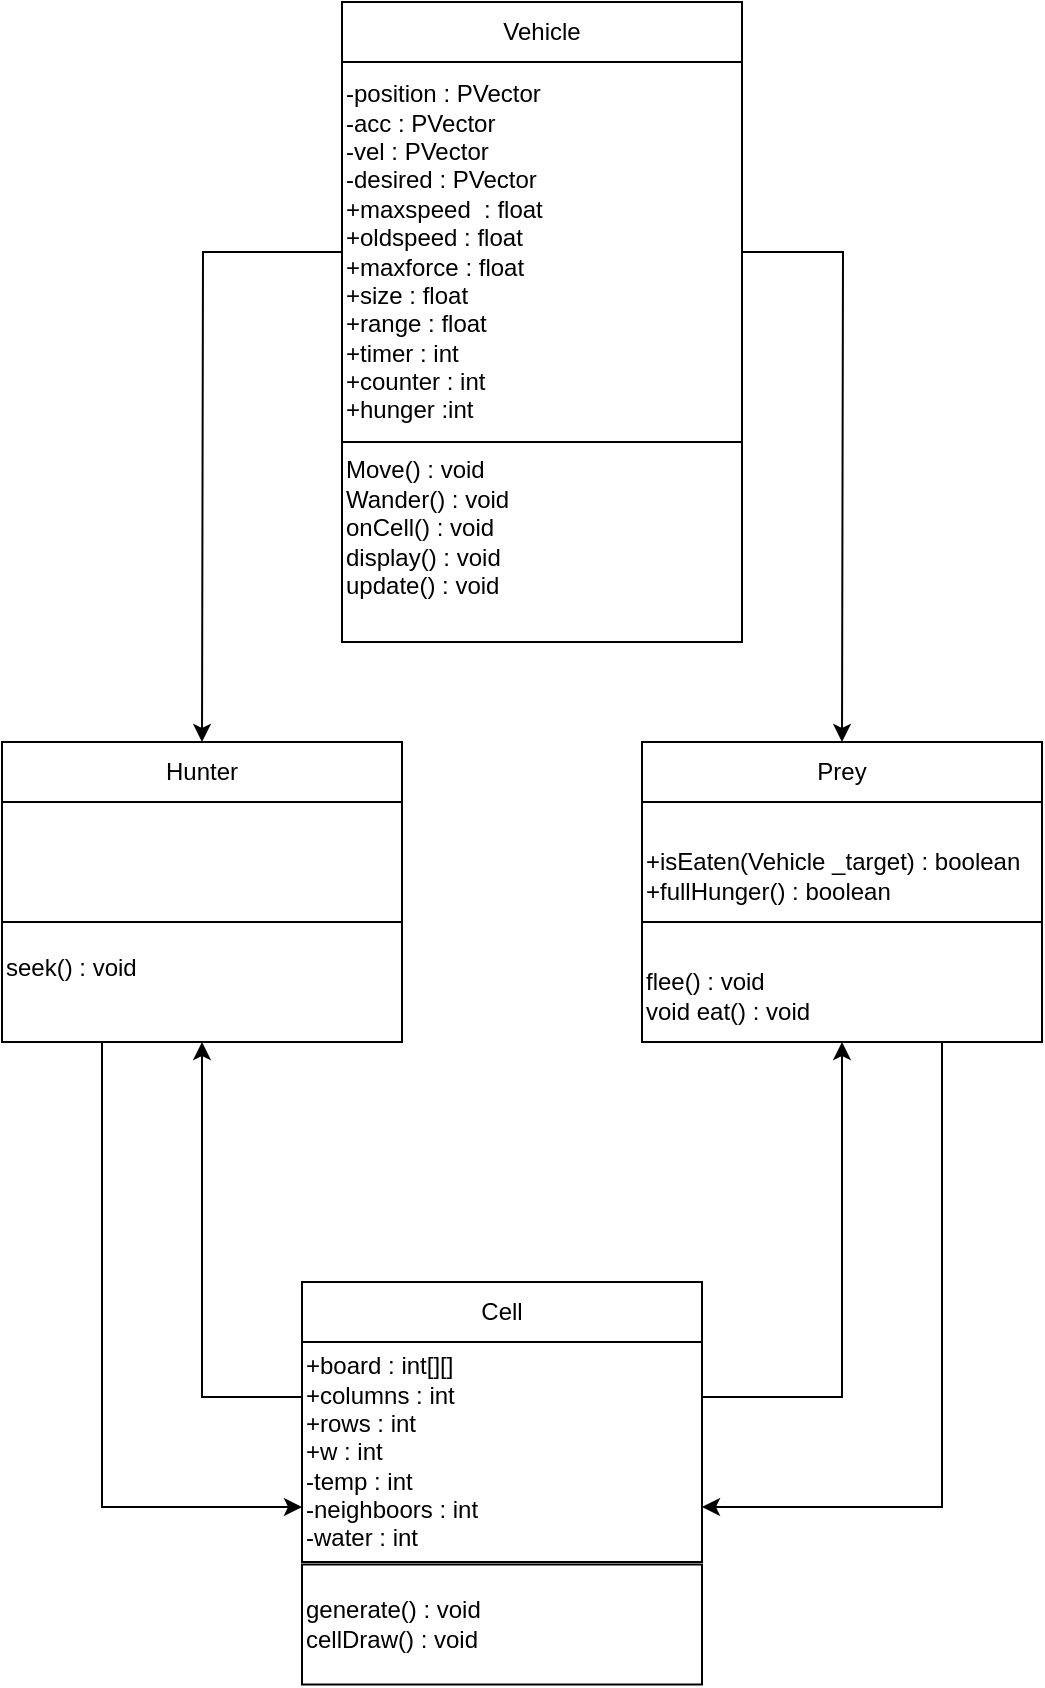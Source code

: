 <mxfile version="21.3.8" type="device">
  <diagram name="Page-1" id="929967ad-93f9-6ef4-fab6-5d389245f69c">
    <mxGraphModel dx="1434" dy="754" grid="1" gridSize="10" guides="1" tooltips="1" connect="1" arrows="1" fold="1" page="1" pageScale="1.5" pageWidth="1169" pageHeight="826" background="none" math="0" shadow="0">
      <root>
        <mxCell id="0" style=";html=1;" />
        <mxCell id="1" style=";html=1;" parent="0" />
        <mxCell id="h_HcGu4XLxo1wrH9jKgV-256" value="Vehicle" style="rounded=0;whiteSpace=wrap;html=1;labelBackgroundColor=none;" vertex="1" parent="1">
          <mxGeometry x="270" y="20" width="200" height="30" as="geometry" />
        </mxCell>
        <mxCell id="h_HcGu4XLxo1wrH9jKgV-257" value="-position : PVector &lt;br&gt;-acc : PVector &lt;br&gt;-vel : PVector &lt;br&gt;-desired : PVector &lt;br&gt;+maxspeed&amp;nbsp; : float &lt;br&gt;+oldspeed : float &lt;br&gt;+maxforce : float &lt;br&gt;+size : float &lt;br&gt;+range : float &lt;br&gt;+timer : int &lt;br&gt;+counter : int &lt;br&gt;+hunger :int " style="rounded=0;whiteSpace=wrap;html=1;align=left;labelBackgroundColor=none;" vertex="1" parent="1">
          <mxGeometry x="270" y="50" width="200" height="190" as="geometry" />
        </mxCell>
        <mxCell id="h_HcGu4XLxo1wrH9jKgV-258" value="&lt;div&gt;Move() : void &lt;/div&gt;&lt;div&gt;Wander() : void &lt;/div&gt;&lt;div&gt;onCell() : void&lt;br&gt;&lt;/div&gt;&lt;div&gt;display() : void&lt;br&gt;update() : void&lt;/div&gt;&lt;div&gt;&lt;br&gt;&lt;/div&gt;" style="rounded=0;html=1;align=left;whiteSpace=wrap;spacingTop=0;spacing=2;spacingRight=0;spacingLeft=0;labelBackgroundColor=none;" vertex="1" parent="1">
          <mxGeometry x="270" y="240" width="200" height="100" as="geometry" />
        </mxCell>
        <mxCell id="h_HcGu4XLxo1wrH9jKgV-259" style="edgeStyle=orthogonalEdgeStyle;rounded=0;orthogonalLoop=1;jettySize=auto;html=1;exitX=0.25;exitY=1;exitDx=0;exitDy=0;entryX=0;entryY=0.75;entryDx=0;entryDy=0;" edge="1" parent="1" source="h_HcGu4XLxo1wrH9jKgV-263" target="h_HcGu4XLxo1wrH9jKgV-272">
          <mxGeometry relative="1" as="geometry" />
        </mxCell>
        <mxCell id="h_HcGu4XLxo1wrH9jKgV-260" value="Hunter" style="rounded=0;whiteSpace=wrap;html=1;labelBackgroundColor=none;" vertex="1" parent="1">
          <mxGeometry x="100" y="390" width="200" height="30" as="geometry" />
        </mxCell>
        <mxCell id="h_HcGu4XLxo1wrH9jKgV-261" value="" style="rounded=0;whiteSpace=wrap;html=1;align=left;labelBackgroundColor=none;" vertex="1" parent="1">
          <mxGeometry x="100" y="420" width="200" height="60" as="geometry" />
        </mxCell>
        <mxCell id="h_HcGu4XLxo1wrH9jKgV-262" style="edgeStyle=orthogonalEdgeStyle;rounded=0;orthogonalLoop=1;jettySize=auto;html=1;exitX=0;exitY=0.5;exitDx=0;exitDy=0;" edge="1" parent="1" source="h_HcGu4XLxo1wrH9jKgV-257">
          <mxGeometry relative="1" as="geometry">
            <mxPoint x="200" y="390" as="targetPoint" />
          </mxGeometry>
        </mxCell>
        <mxCell id="h_HcGu4XLxo1wrH9jKgV-263" value="&lt;div&gt;seek() : void&lt;/div&gt;&lt;div&gt;&lt;br&gt;&lt;/div&gt;" style="rounded=0;html=1;align=left;whiteSpace=wrap;spacingTop=0;spacing=2;spacingRight=0;spacingLeft=0;labelBackgroundColor=none;" vertex="1" parent="1">
          <mxGeometry x="100" y="480" width="200" height="60" as="geometry" />
        </mxCell>
        <mxCell id="h_HcGu4XLxo1wrH9jKgV-264" style="edgeStyle=orthogonalEdgeStyle;rounded=0;orthogonalLoop=1;jettySize=auto;html=1;exitX=0.75;exitY=1;exitDx=0;exitDy=0;entryX=1;entryY=0.75;entryDx=0;entryDy=0;" edge="1" parent="1" source="h_HcGu4XLxo1wrH9jKgV-268" target="h_HcGu4XLxo1wrH9jKgV-272">
          <mxGeometry relative="1" as="geometry" />
        </mxCell>
        <mxCell id="h_HcGu4XLxo1wrH9jKgV-265" value="Prey" style="rounded=0;whiteSpace=wrap;html=1;labelBackgroundColor=none;" vertex="1" parent="1">
          <mxGeometry x="420" y="390" width="200" height="30" as="geometry" />
        </mxCell>
        <mxCell id="h_HcGu4XLxo1wrH9jKgV-266" value="&lt;br&gt;+isEaten(Vehicle _target) : boolean&lt;br&gt;+fullHunger() : boolean " style="rounded=0;whiteSpace=wrap;html=1;align=left;labelBackgroundColor=none;" vertex="1" parent="1">
          <mxGeometry x="420" y="420" width="200" height="60" as="geometry" />
        </mxCell>
        <mxCell id="h_HcGu4XLxo1wrH9jKgV-267" style="edgeStyle=orthogonalEdgeStyle;rounded=0;orthogonalLoop=1;jettySize=auto;html=1;exitX=1;exitY=0.5;exitDx=0;exitDy=0;" edge="1" parent="1" source="h_HcGu4XLxo1wrH9jKgV-257">
          <mxGeometry relative="1" as="geometry">
            <mxPoint x="520" y="390" as="targetPoint" />
          </mxGeometry>
        </mxCell>
        <mxCell id="h_HcGu4XLxo1wrH9jKgV-268" value="&lt;div&gt;&lt;br&gt;&lt;/div&gt;&lt;div&gt;flee() : void&lt;br&gt;void eat() : void&lt;/div&gt;" style="rounded=0;html=1;align=left;whiteSpace=wrap;spacingTop=0;spacing=2;spacingRight=0;spacingLeft=0;labelBackgroundColor=none;" vertex="1" parent="1">
          <mxGeometry x="420" y="480" width="200" height="60" as="geometry" />
        </mxCell>
        <mxCell id="h_HcGu4XLxo1wrH9jKgV-269" value="Cell" style="rounded=0;whiteSpace=wrap;html=1;labelBackgroundColor=none;" vertex="1" parent="1">
          <mxGeometry x="250" y="660" width="200" height="30" as="geometry" />
        </mxCell>
        <mxCell id="h_HcGu4XLxo1wrH9jKgV-270" style="edgeStyle=orthogonalEdgeStyle;rounded=0;orthogonalLoop=1;jettySize=auto;html=1;exitX=0;exitY=0.25;exitDx=0;exitDy=0;entryX=0.5;entryY=1;entryDx=0;entryDy=0;" edge="1" parent="1" source="h_HcGu4XLxo1wrH9jKgV-272" target="h_HcGu4XLxo1wrH9jKgV-263">
          <mxGeometry relative="1" as="geometry" />
        </mxCell>
        <mxCell id="h_HcGu4XLxo1wrH9jKgV-271" style="edgeStyle=orthogonalEdgeStyle;rounded=0;orthogonalLoop=1;jettySize=auto;html=1;exitX=1;exitY=0.25;exitDx=0;exitDy=0;entryX=0.5;entryY=1;entryDx=0;entryDy=0;" edge="1" parent="1" source="h_HcGu4XLxo1wrH9jKgV-272" target="h_HcGu4XLxo1wrH9jKgV-268">
          <mxGeometry relative="1" as="geometry" />
        </mxCell>
        <mxCell id="h_HcGu4XLxo1wrH9jKgV-272" value="&lt;div&gt;+board : int[][] &lt;br&gt;&lt;/div&gt;&lt;div&gt;+columns : int &lt;/div&gt;&lt;div&gt;+rows : int &lt;br&gt;+w : int &lt;/div&gt;&lt;div&gt;-temp : int &lt;/div&gt;&lt;div&gt;-neighboors : int &lt;br&gt;-water : int &lt;br&gt;&lt;/div&gt;" style="rounded=0;whiteSpace=wrap;html=1;align=left;labelBackgroundColor=none;" vertex="1" parent="1">
          <mxGeometry x="250" y="690" width="200" height="110" as="geometry" />
        </mxCell>
        <mxCell id="h_HcGu4XLxo1wrH9jKgV-273" value="generate()  : void&lt;br&gt;cellDraw()  : void" style="rounded=0;html=1;align=left;whiteSpace=wrap;spacingTop=0;spacing=2;spacingRight=0;spacingLeft=0;labelBackgroundColor=none;" vertex="1" parent="1">
          <mxGeometry x="250" y="801.25" width="200" height="60" as="geometry" />
        </mxCell>
      </root>
    </mxGraphModel>
  </diagram>
</mxfile>
